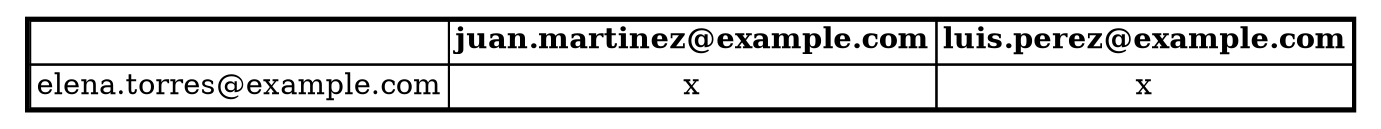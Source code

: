 digraph G {
node [shape=plaintext];
RELACIONES_DE_AMISTAD [label=<
<table border='2' cellborder='1' cellspacing='0'>
<tr><td></td><td><b>juan.martinez@example.com</b></td><td><b>luis.perez@example.com</b></td></tr>
<tr><td>elena.torres@example.com</td><td>x</td><td>x</td></tr>
</table>>];
}
